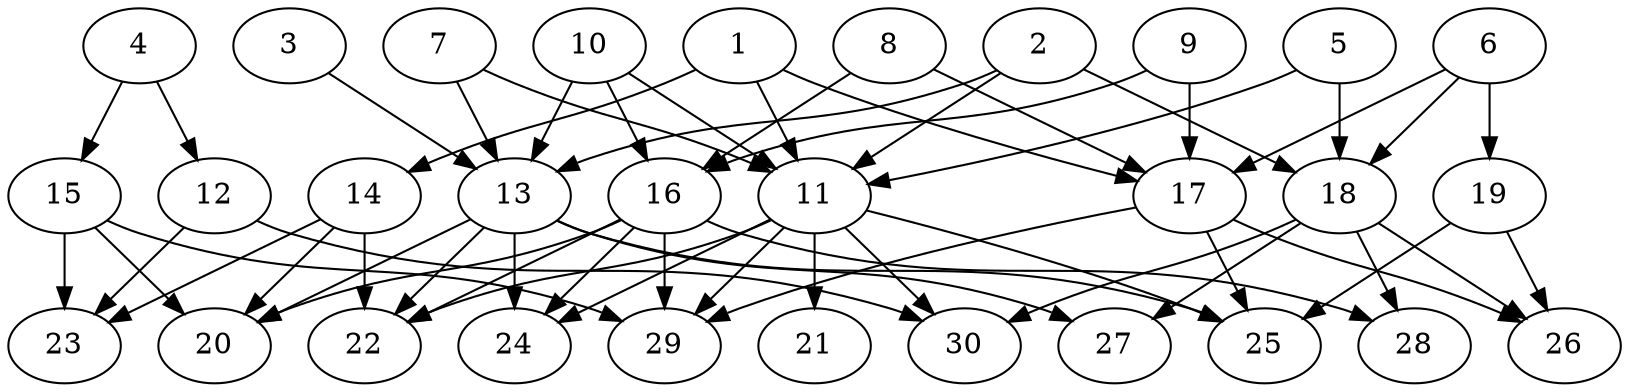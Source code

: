 // DAG (tier=2-normal, mode=compute, n=30, ccr=0.367, fat=0.624, density=0.442, regular=0.513, jump=0.130, mindata=524288, maxdata=8388608)
// DAG automatically generated by daggen at Sun Aug 24 16:33:33 2025
// /home/ermia/Project/Environments/daggen/bin/daggen --dot --ccr 0.367 --fat 0.624 --regular 0.513 --density 0.442 --jump 0.130 --mindata 524288 --maxdata 8388608 -n 30 
digraph G {
  1 [size="16122942579480984", alpha="0.11", expect_size="8061471289740492"]
  1 -> 11 [size ="283069223272448"]
  1 -> 14 [size ="283069223272448"]
  1 -> 17 [size ="283069223272448"]
  2 [size="224131706089249964032", alpha="0.11", expect_size="112065853044624982016"]
  2 -> 11 [size ="295183572795392"]
  2 -> 13 [size ="295183572795392"]
  2 -> 18 [size ="295183572795392"]
  3 [size="26014487034582024", alpha="0.05", expect_size="13007243517291012"]
  3 -> 13 [size ="478298303889408"]
  4 [size="2286618536904462", alpha="0.04", expect_size="1143309268452231"]
  4 -> 12 [size ="4519412891648"]
  4 -> 15 [size ="4519412891648"]
  5 [size="117490029415616217088", alpha="0.11", expect_size="58745014707808108544"]
  5 -> 11 [size ="191906931802112"]
  5 -> 18 [size ="191906931802112"]
  6 [size="5569236307938287", alpha="0.18", expect_size="2784618153969143"]
  6 -> 17 [size ="374095711567872"]
  6 -> 18 [size ="374095711567872"]
  6 -> 19 [size ="374095711567872"]
  7 [size="23280721424719680", alpha="0.08", expect_size="11640360712359840"]
  7 -> 11 [size ="37064259141632"]
  7 -> 13 [size ="37064259141632"]
  8 [size="1972741808960480", alpha="0.14", expect_size="986370904480240"]
  8 -> 16 [size ="2464271040512"]
  8 -> 17 [size ="2464271040512"]
  9 [size="5387916592861730", alpha="0.16", expect_size="2693958296430865"]
  9 -> 16 [size ="14727249920000"]
  9 -> 17 [size ="14727249920000"]
  10 [size="20591914605421172", alpha="0.02", expect_size="10295957302710586"]
  10 -> 11 [size ="25338998423552"]
  10 -> 13 [size ="25338998423552"]
  10 -> 16 [size ="25338998423552"]
  11 [size="509546330062848000", alpha="0.01", expect_size="254773165031424000"]
  11 -> 21 [size ="5103629107200"]
  11 -> 22 [size ="5103629107200"]
  11 -> 24 [size ="5103629107200"]
  11 -> 25 [size ="5103629107200"]
  11 -> 29 [size ="5103629107200"]
  11 -> 30 [size ="5103629107200"]
  12 [size="91669016544178384", alpha="0.17", expect_size="45834508272089192"]
  12 -> 23 [size ="58953467691008"]
  12 -> 30 [size ="58953467691008"]
  13 [size="192124004885069824000", alpha="0.09", expect_size="96062002442534912000"]
  13 -> 20 [size ="266365357260800"]
  13 -> 22 [size ="266365357260800"]
  13 -> 24 [size ="266365357260800"]
  13 -> 25 [size ="266365357260800"]
  13 -> 27 [size ="266365357260800"]
  14 [size="235102429809536", alpha="0.05", expect_size="117551214904768"]
  14 -> 20 [size ="4300470222848"]
  14 -> 22 [size ="4300470222848"]
  14 -> 23 [size ="4300470222848"]
  15 [size="1471955460047647488", alpha="0.19", expect_size="735977730023823744"]
  15 -> 20 [size ="518508618186752"]
  15 -> 23 [size ="518508618186752"]
  15 -> 29 [size ="518508618186752"]
  16 [size="8577056131489202176", alpha="0.06", expect_size="4288528065744601088"]
  16 -> 20 [size ="33520885956608"]
  16 -> 22 [size ="33520885956608"]
  16 -> 24 [size ="33520885956608"]
  16 -> 28 [size ="33520885956608"]
  16 -> 29 [size ="33520885956608"]
  17 [size="858111650874523648", alpha="0.04", expect_size="429055825437261824"]
  17 -> 25 [size ="7224134991872"]
  17 -> 26 [size ="7224134991872"]
  17 -> 29 [size ="7224134991872"]
  18 [size="14690453311120866", alpha="0.02", expect_size="7345226655560433"]
  18 -> 26 [size ="10901834956800"]
  18 -> 27 [size ="10901834956800"]
  18 -> 28 [size ="10901834956800"]
  18 -> 30 [size ="10901834956800"]
  19 [size="467383502602012992", alpha="0.18", expect_size="233691751301006496"]
  19 -> 25 [size ="249894652608512"]
  19 -> 26 [size ="249894652608512"]
  20 [size="498611390005219", alpha="0.16", expect_size="249305695002609"]
  21 [size="33913558139660140544", alpha="0.07", expect_size="16956779069830070272"]
  22 [size="561799901959881228288", alpha="0.19", expect_size="280899950979940614144"]
  23 [size="203541939728075328", alpha="0.15", expect_size="101770969864037664"]
  24 [size="111313975458129328", alpha="0.07", expect_size="55656987729064664"]
  25 [size="2184734491075854", alpha="0.10", expect_size="1092367245537927"]
  26 [size="164514704923006337024", alpha="0.05", expect_size="82257352461503168512"]
  27 [size="71012256103966703616", alpha="0.11", expect_size="35506128051983351808"]
  28 [size="3071230658252930", alpha="0.12", expect_size="1535615329126465"]
  29 [size="2397323445017772032", alpha="0.02", expect_size="1198661722508886016"]
  30 [size="9223372036854775808", alpha="0.15", expect_size="4611686018427387904"]
}